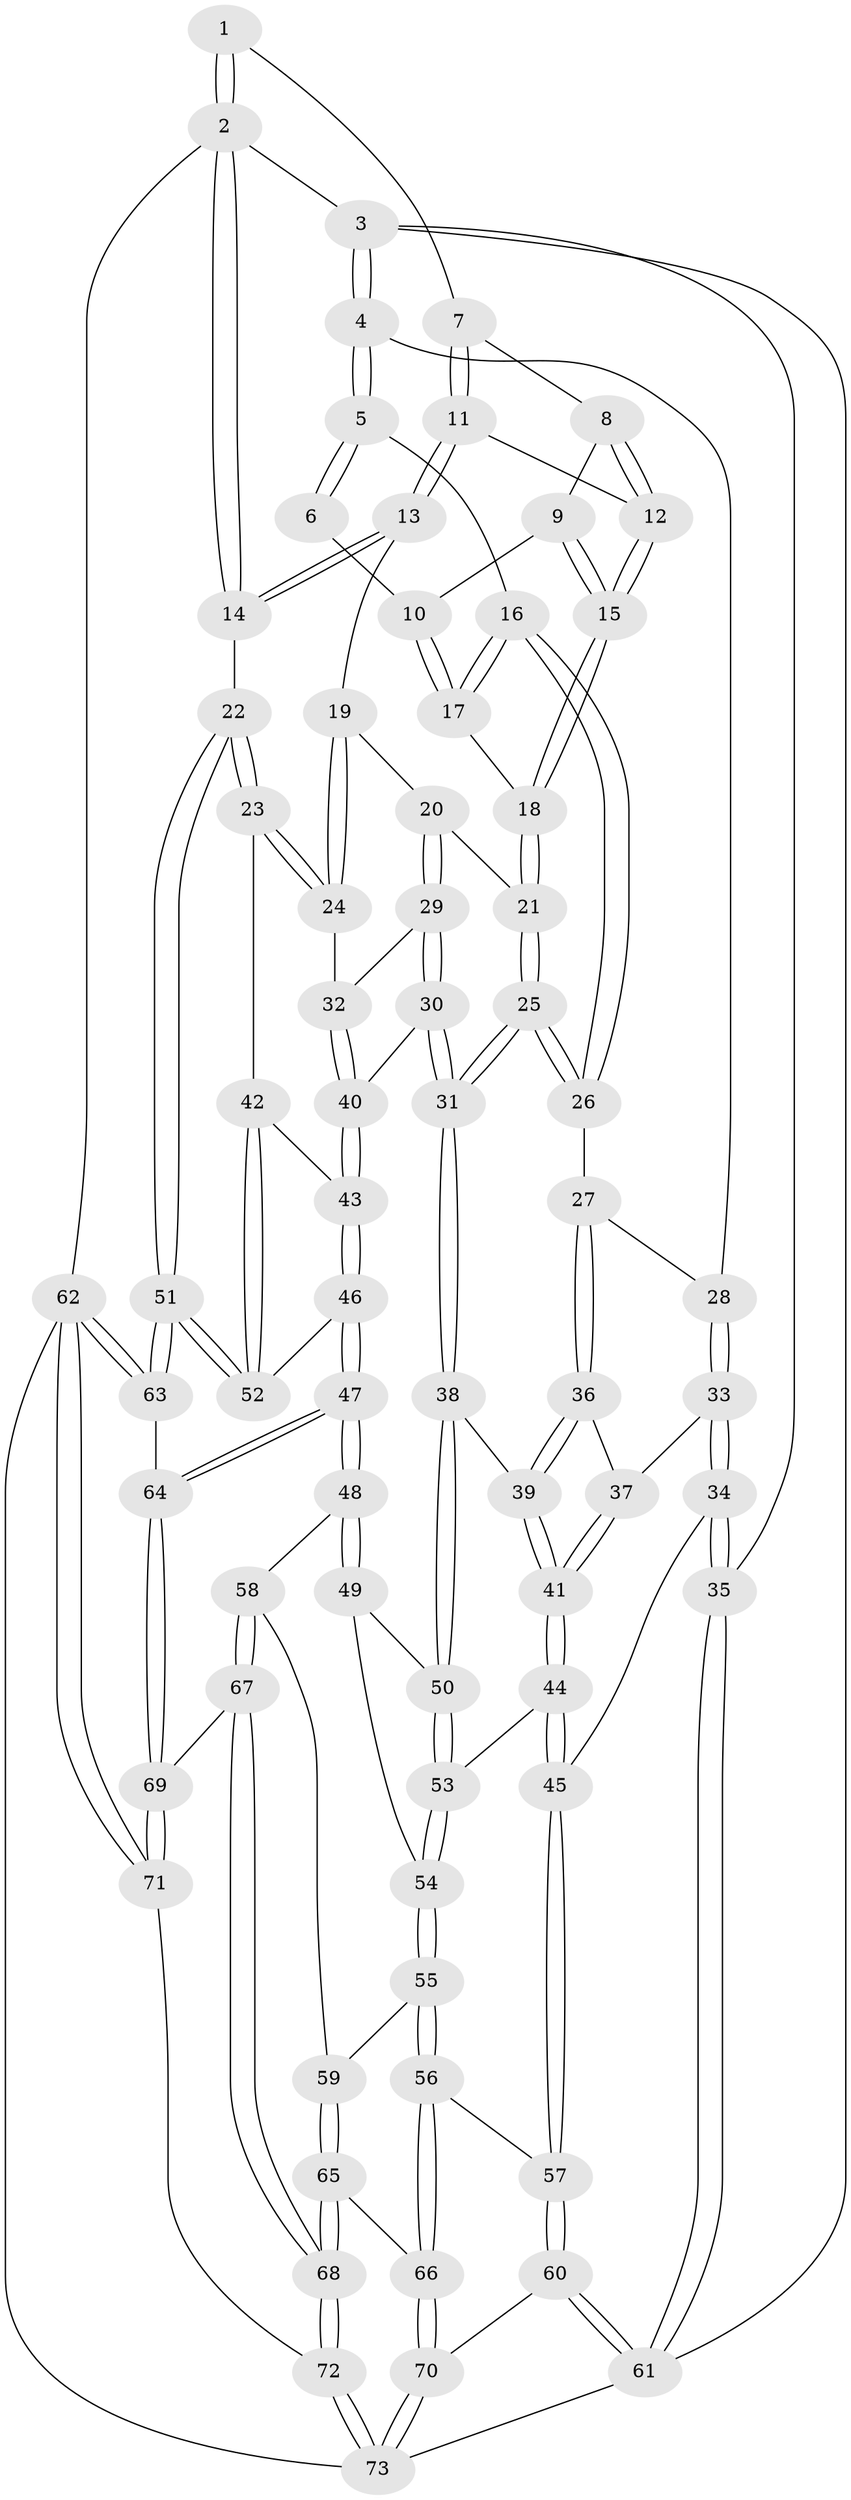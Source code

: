 // Generated by graph-tools (version 1.1) at 2025/00/03/09/25 05:00:08]
// undirected, 73 vertices, 179 edges
graph export_dot {
graph [start="1"]
  node [color=gray90,style=filled];
  1 [pos="+0.7232199157991794+0"];
  2 [pos="+1+0"];
  3 [pos="+0+0"];
  4 [pos="+0+0"];
  5 [pos="+0.014605552152205502+0"];
  6 [pos="+0.5273070298565862+0"];
  7 [pos="+0.7468167408613385+0"];
  8 [pos="+0.6235617160541336+0.06097114437030241"];
  9 [pos="+0.5610279986227581+0.06887333930837712"];
  10 [pos="+0.5155995051791308+0.04239737775024237"];
  11 [pos="+0.780664044177803+0.06625046230437748"];
  12 [pos="+0.6421416464129375+0.16661021056030645"];
  13 [pos="+0.8487616092999094+0.1316493385065581"];
  14 [pos="+1+0.09018340404759101"];
  15 [pos="+0.639649331651519+0.16913720470545435"];
  16 [pos="+0.40569512254680984+0.16459664333850096"];
  17 [pos="+0.4643303398523604+0.12384457467534994"];
  18 [pos="+0.6302612152541386+0.19027725210539898"];
  19 [pos="+0.8436383506558863+0.15331908245904385"];
  20 [pos="+0.7083309401146677+0.2691429846669621"];
  21 [pos="+0.6300500648687307+0.20480860546549504"];
  22 [pos="+1+0.4859259837708092"];
  23 [pos="+0.927519780406438+0.4154666610369704"];
  24 [pos="+0.8705137397909083+0.35839133254769745"];
  25 [pos="+0.48934501094671107+0.34136653228913283"];
  26 [pos="+0.3923838072371318+0.2743236742611478"];
  27 [pos="+0.3048680834391295+0.30323250322553064"];
  28 [pos="+0.044111815251363436+0.10080949062368189"];
  29 [pos="+0.7214064808453925+0.31669038898867896"];
  30 [pos="+0.609306101447276+0.43916875454236787"];
  31 [pos="+0.5330708880162692+0.43122088432233935"];
  32 [pos="+0.8413014898548018+0.35289898774981177"];
  33 [pos="+0.12090047721416024+0.42467146731688415"];
  34 [pos="+0.06236318416344244+0.5237317256795186"];
  35 [pos="+0+0.5248896619024983"];
  36 [pos="+0.2885572551340962+0.3299695070201899"];
  37 [pos="+0.23277546308938374+0.3666896150136303"];
  38 [pos="+0.5029204507561527+0.48227072277210986"];
  39 [pos="+0.31893619524389766+0.486805928554527"];
  40 [pos="+0.6472460061489766+0.4667555980660729"];
  41 [pos="+0.263385252336926+0.5645085404997117"];
  42 [pos="+0.7560144570544778+0.49403760244270384"];
  43 [pos="+0.6777037765624623+0.4937771089400414"];
  44 [pos="+0.24491978498903097+0.5958896088734894"];
  45 [pos="+0.16549180003223077+0.6068701904034065"];
  46 [pos="+0.6893180905373105+0.6896952689827605"];
  47 [pos="+0.6809658990652429+0.7125396682785656"];
  48 [pos="+0.5413483307255156+0.6702327767157518"];
  49 [pos="+0.5153357433751409+0.6149391455817266"];
  50 [pos="+0.4937780542156969+0.5330429056493413"];
  51 [pos="+1+0.5828454022364603"];
  52 [pos="+0.8033484167469322+0.6016567921882723"];
  53 [pos="+0.3067389439548018+0.6257326794471837"];
  54 [pos="+0.3424359163288244+0.6767484262898609"];
  55 [pos="+0.36916661024925745+0.7409540630139593"];
  56 [pos="+0.3141774399125478+0.800609454547283"];
  57 [pos="+0.14953393472838256+0.7874659573440349"];
  58 [pos="+0.45737244362672647+0.7564161447632042"];
  59 [pos="+0.4366177122406851+0.7567038514350752"];
  60 [pos="+0.11109061140423045+0.8434763049416037"];
  61 [pos="+0+0.8094372773224037"];
  62 [pos="+1+1"];
  63 [pos="+1+0.6202042257296759"];
  64 [pos="+0.6958676258146936+0.7443436719406721"];
  65 [pos="+0.38446442118003993+0.916865895292364"];
  66 [pos="+0.3383447706330728+0.8993894903551107"];
  67 [pos="+0.4943017113607413+0.8249392905708705"];
  68 [pos="+0.47243135434044187+0.9811424641401971"];
  69 [pos="+0.7036271317262567+0.8220987403218772"];
  70 [pos="+0.17265909067479854+0.9966806133920058"];
  71 [pos="+0.836741232717028+1"];
  72 [pos="+0.5682976986076811+1"];
  73 [pos="+0.15601546589153722+1"];
  1 -- 2;
  1 -- 2;
  1 -- 7;
  2 -- 3;
  2 -- 14;
  2 -- 14;
  2 -- 62;
  3 -- 4;
  3 -- 4;
  3 -- 35;
  3 -- 61;
  4 -- 5;
  4 -- 5;
  4 -- 28;
  5 -- 6;
  5 -- 6;
  5 -- 16;
  6 -- 10;
  7 -- 8;
  7 -- 11;
  7 -- 11;
  8 -- 9;
  8 -- 12;
  8 -- 12;
  9 -- 10;
  9 -- 15;
  9 -- 15;
  10 -- 17;
  10 -- 17;
  11 -- 12;
  11 -- 13;
  11 -- 13;
  12 -- 15;
  12 -- 15;
  13 -- 14;
  13 -- 14;
  13 -- 19;
  14 -- 22;
  15 -- 18;
  15 -- 18;
  16 -- 17;
  16 -- 17;
  16 -- 26;
  16 -- 26;
  17 -- 18;
  18 -- 21;
  18 -- 21;
  19 -- 20;
  19 -- 24;
  19 -- 24;
  20 -- 21;
  20 -- 29;
  20 -- 29;
  21 -- 25;
  21 -- 25;
  22 -- 23;
  22 -- 23;
  22 -- 51;
  22 -- 51;
  23 -- 24;
  23 -- 24;
  23 -- 42;
  24 -- 32;
  25 -- 26;
  25 -- 26;
  25 -- 31;
  25 -- 31;
  26 -- 27;
  27 -- 28;
  27 -- 36;
  27 -- 36;
  28 -- 33;
  28 -- 33;
  29 -- 30;
  29 -- 30;
  29 -- 32;
  30 -- 31;
  30 -- 31;
  30 -- 40;
  31 -- 38;
  31 -- 38;
  32 -- 40;
  32 -- 40;
  33 -- 34;
  33 -- 34;
  33 -- 37;
  34 -- 35;
  34 -- 35;
  34 -- 45;
  35 -- 61;
  35 -- 61;
  36 -- 37;
  36 -- 39;
  36 -- 39;
  37 -- 41;
  37 -- 41;
  38 -- 39;
  38 -- 50;
  38 -- 50;
  39 -- 41;
  39 -- 41;
  40 -- 43;
  40 -- 43;
  41 -- 44;
  41 -- 44;
  42 -- 43;
  42 -- 52;
  42 -- 52;
  43 -- 46;
  43 -- 46;
  44 -- 45;
  44 -- 45;
  44 -- 53;
  45 -- 57;
  45 -- 57;
  46 -- 47;
  46 -- 47;
  46 -- 52;
  47 -- 48;
  47 -- 48;
  47 -- 64;
  47 -- 64;
  48 -- 49;
  48 -- 49;
  48 -- 58;
  49 -- 50;
  49 -- 54;
  50 -- 53;
  50 -- 53;
  51 -- 52;
  51 -- 52;
  51 -- 63;
  51 -- 63;
  53 -- 54;
  53 -- 54;
  54 -- 55;
  54 -- 55;
  55 -- 56;
  55 -- 56;
  55 -- 59;
  56 -- 57;
  56 -- 66;
  56 -- 66;
  57 -- 60;
  57 -- 60;
  58 -- 59;
  58 -- 67;
  58 -- 67;
  59 -- 65;
  59 -- 65;
  60 -- 61;
  60 -- 61;
  60 -- 70;
  61 -- 73;
  62 -- 63;
  62 -- 63;
  62 -- 71;
  62 -- 71;
  62 -- 73;
  63 -- 64;
  64 -- 69;
  64 -- 69;
  65 -- 66;
  65 -- 68;
  65 -- 68;
  66 -- 70;
  66 -- 70;
  67 -- 68;
  67 -- 68;
  67 -- 69;
  68 -- 72;
  68 -- 72;
  69 -- 71;
  69 -- 71;
  70 -- 73;
  70 -- 73;
  71 -- 72;
  72 -- 73;
  72 -- 73;
}
